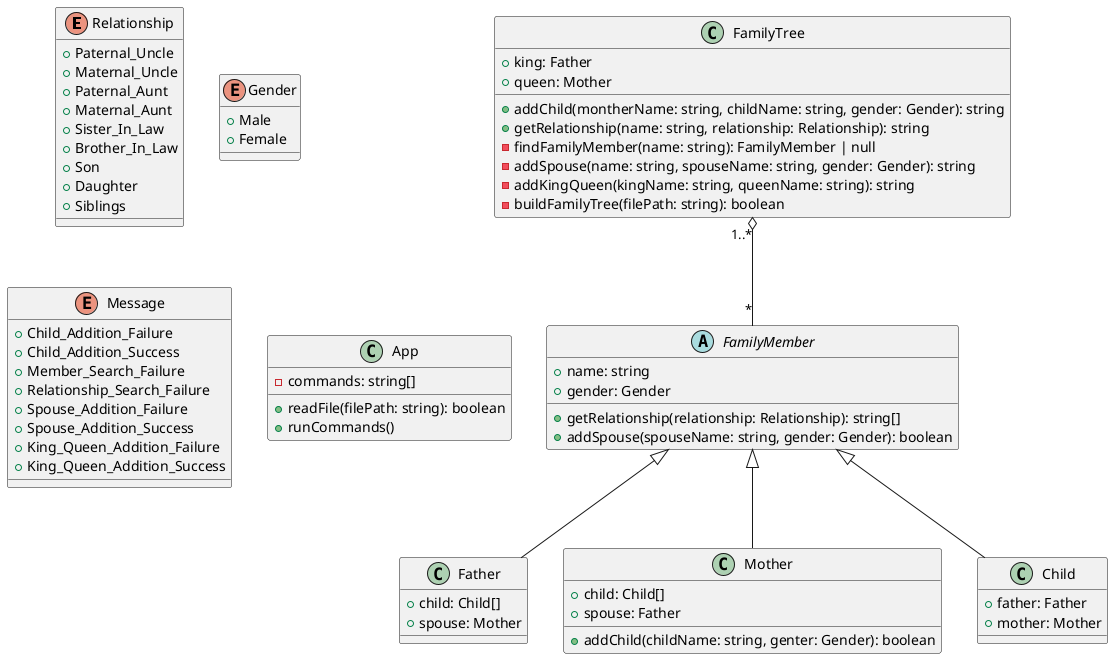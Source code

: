 @startuml class diagram 

enum Relationship {
   +Paternal_Uncle 
   +Maternal_Uncle
   +Paternal_Aunt
   +Maternal_Aunt
   +Sister_In_Law
   +Brother_In_Law
   +Son
   +Daughter
   +Siblings
}

enum Gender {
    +Male
    +Female
}

enum Message {
    +Child_Addition_Failure
    +Child_Addition_Success
    +Member_Search_Failure
    +Relationship_Search_Failure
    +Spouse_Addition_Failure
    +Spouse_Addition_Success
    +King_Queen_Addition_Failure
    +King_Queen_Addition_Success
}

class App {
    -commands: string[]
    +readFile(filePath: string): boolean
    +runCommands()
}

class FamilyTree {
    +king: Father
    +queen: Mother
    +addChild(montherName: string, childName: string, gender: Gender): string
    +getRelationship(name: string, relationship: Relationship): string
    -findFamilyMember(name: string): FamilyMember | null 
    -addSpouse(name: string, spouseName: string, gender: Gender): string
    -addKingQueen(kingName: string, queenName: string): string
    -buildFamilyTree(filePath: string): boolean
}

abstract FamilyMember {
    +name: string
    +gender: Gender
    +getRelationship(relationship: Relationship): string[]
    +addSpouse(spouseName: string, gender: Gender): boolean
}

class Father {
    +child: Child[]
    +spouse: Mother
}

class Mother {
    +child: Child[]
    +spouse: Father 
    +addChild(childName: string, genter: Gender): boolean
}

class Child {
    +father: Father
    +mother: Mother
}

FamilyTree "1..*" o-- "*" FamilyMember

FamilyMember <|-- Father
FamilyMember <|--  Mother
FamilyMember <|--  Child 

@enduml
